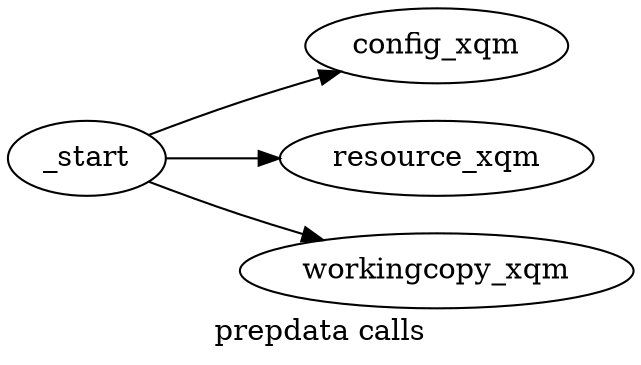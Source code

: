  /* dot -oprepdata_calls.png -Tpng prepdata_calls.dot */ 
digraph prepdata_calls {
label="prepdata calls";
rankdir=LR;
_start -> config_xqm ;
_start -> resource_xqm ;
_start -> workingcopy_xqm ;
}
